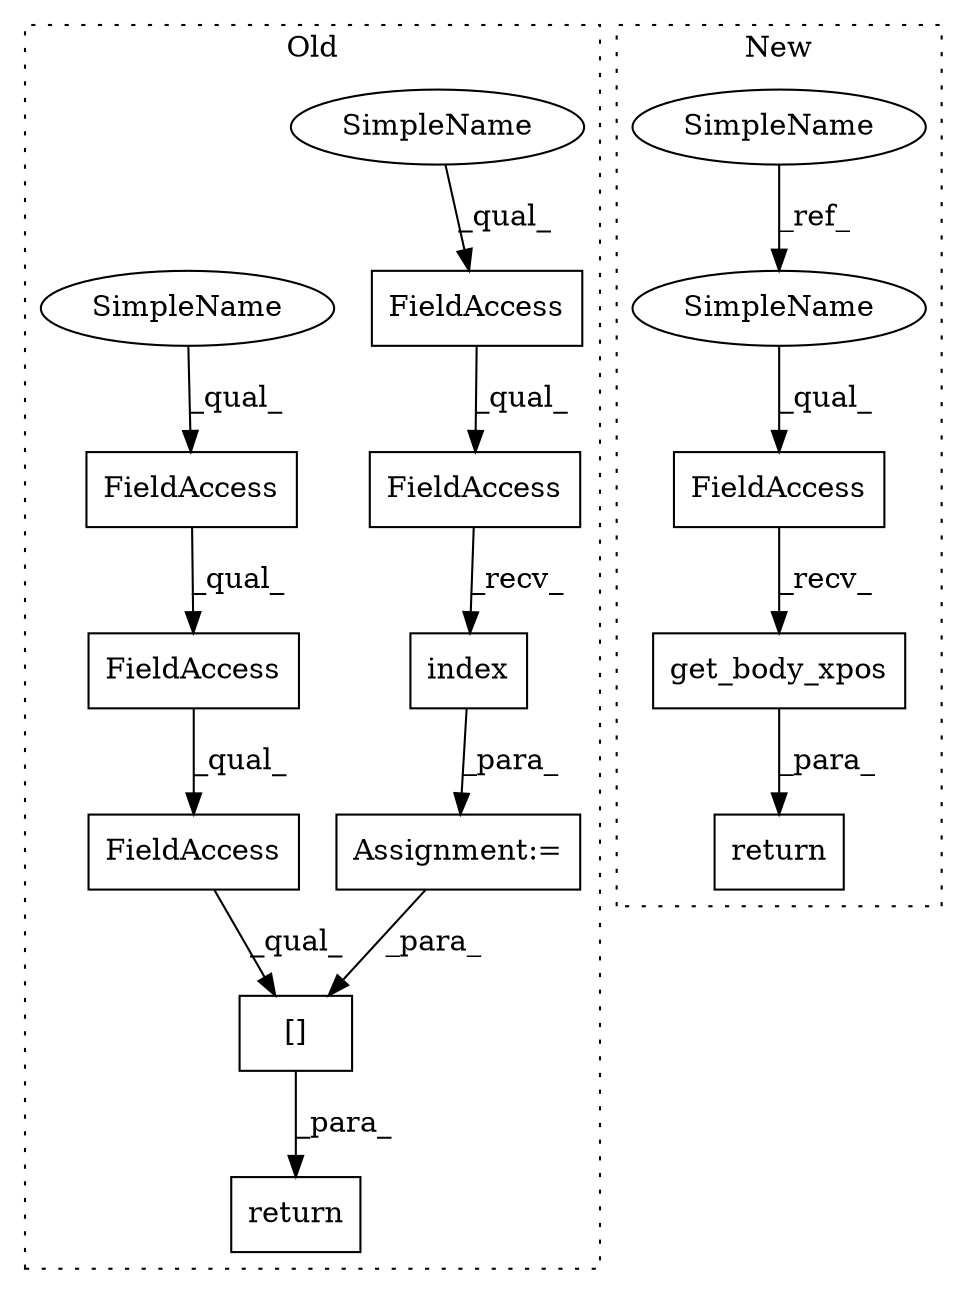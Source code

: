 digraph G {
subgraph cluster0 {
1 [label="index" a="32" s="1112,1127" l="6,1" shape="box"];
3 [label="return" a="41" s="1134" l="7" shape="box"];
4 [label="Assignment:=" a="7" s="1089" l="1" shape="box"];
5 [label="FieldAccess" a="22" s="1090" l="21" shape="box"];
6 [label="[]" a="2" s="1141,1172" l="28,1" shape="box"];
7 [label="FieldAccess" a="22" s="1141" l="27" shape="box"];
8 [label="FieldAccess" a="22" s="1141" l="15" shape="box"];
9 [label="FieldAccess" a="22" s="1090" l="10" shape="box"];
11 [label="FieldAccess" a="22" s="1141" l="10" shape="box"];
15 [label="SimpleName" a="42" s="1090" l="4" shape="ellipse"];
16 [label="SimpleName" a="42" s="1141" l="4" shape="ellipse"];
label = "Old";
style="dotted";
}
subgraph cluster1 {
2 [label="return" a="41" s="1017" l="7" shape="box"];
10 [label="get_body_xpos" a="32" s="1034,1057" l="14,1" shape="box"];
12 [label="FieldAccess" a="22" s="1024" l="9" shape="box"];
13 [label="SimpleName" a="42" s="990" l="4" shape="ellipse"];
14 [label="SimpleName" a="42" s="1024" l="4" shape="ellipse"];
label = "New";
style="dotted";
}
1 -> 4 [label="_para_"];
4 -> 6 [label="_para_"];
5 -> 1 [label="_recv_"];
6 -> 3 [label="_para_"];
7 -> 6 [label="_qual_"];
8 -> 7 [label="_qual_"];
9 -> 5 [label="_qual_"];
10 -> 2 [label="_para_"];
11 -> 8 [label="_qual_"];
12 -> 10 [label="_recv_"];
13 -> 14 [label="_ref_"];
14 -> 12 [label="_qual_"];
15 -> 9 [label="_qual_"];
16 -> 11 [label="_qual_"];
}